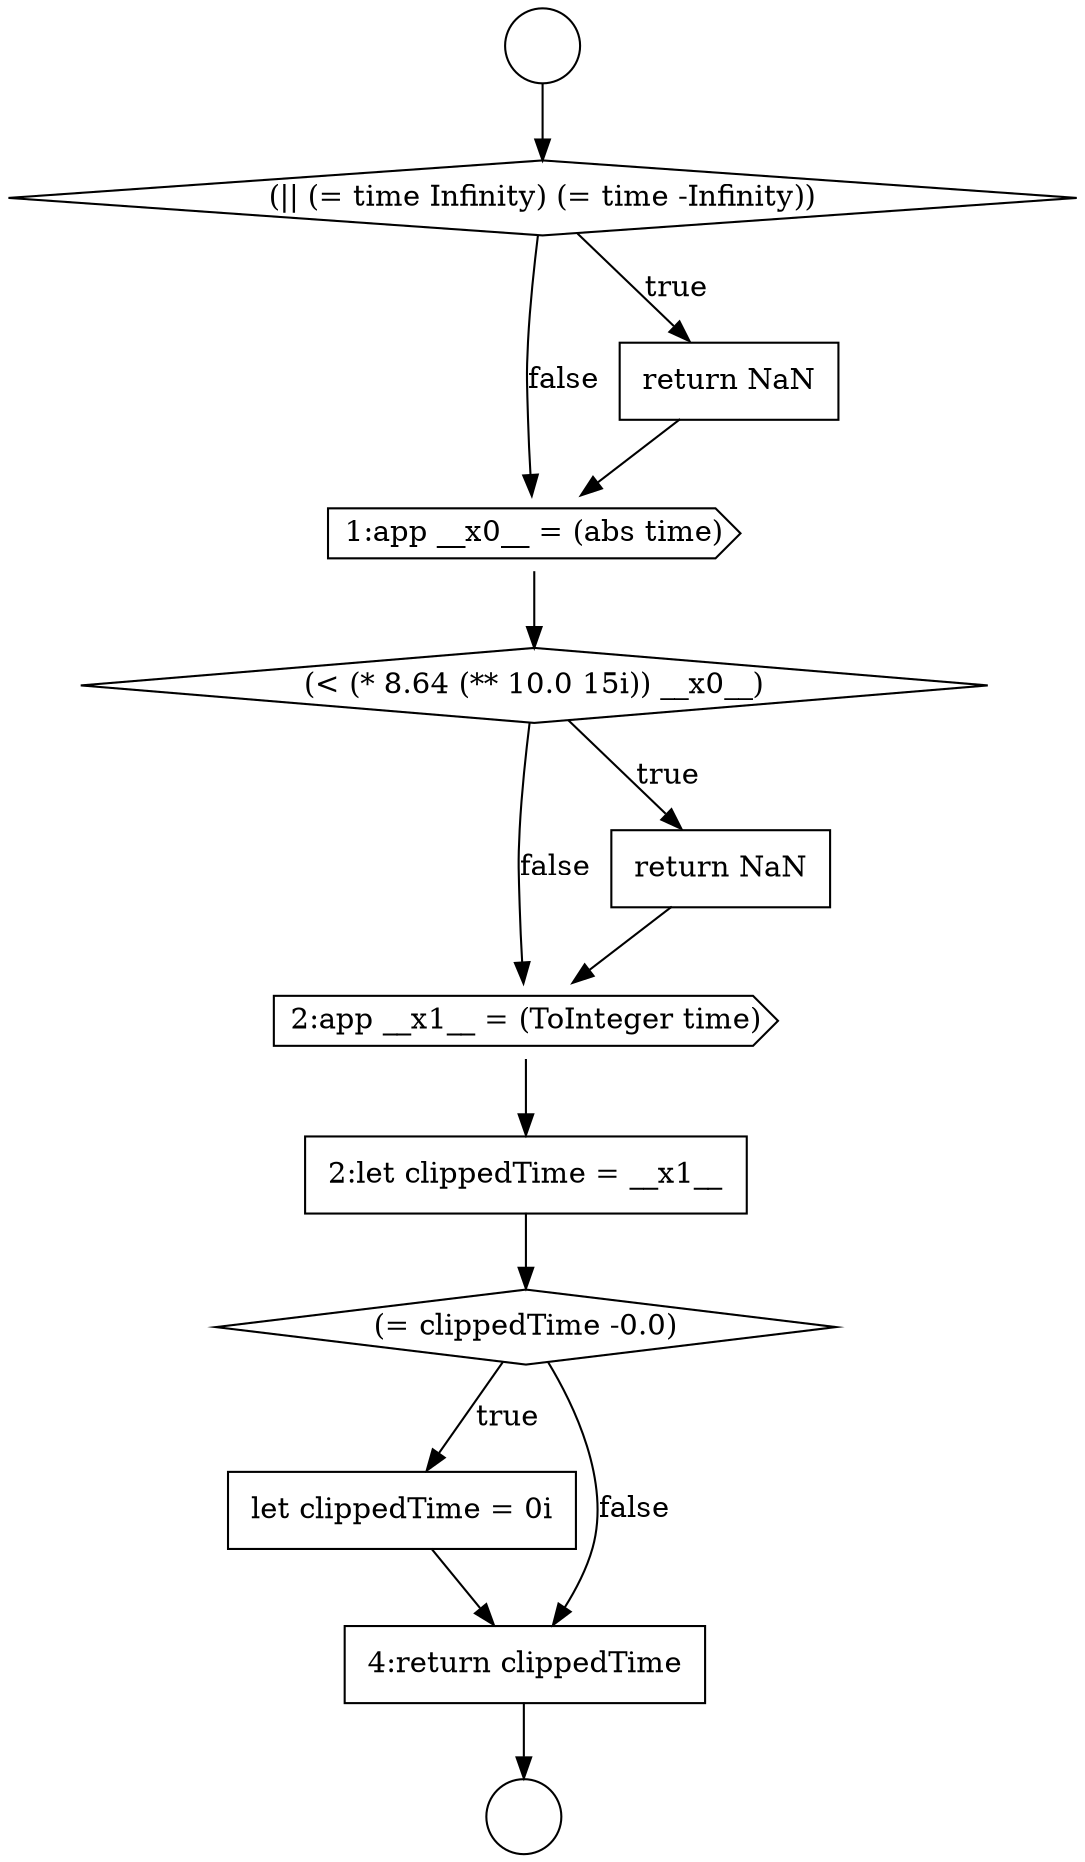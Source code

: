 digraph {
  node11372 [shape=cds, label=<<font color="black">1:app __x0__ = (abs time)</font>> color="black" fillcolor="white" style=filled]
  node11378 [shape=none, margin=0, label=<<font color="black">
    <table border="0" cellborder="1" cellspacing="0" cellpadding="10">
      <tr><td align="left">let clippedTime = 0i</td></tr>
    </table>
  </font>> color="black" fillcolor="white" style=filled]
  node11371 [shape=none, margin=0, label=<<font color="black">
    <table border="0" cellborder="1" cellspacing="0" cellpadding="10">
      <tr><td align="left">return NaN</td></tr>
    </table>
  </font>> color="black" fillcolor="white" style=filled]
  node11376 [shape=none, margin=0, label=<<font color="black">
    <table border="0" cellborder="1" cellspacing="0" cellpadding="10">
      <tr><td align="left">2:let clippedTime = __x1__</td></tr>
    </table>
  </font>> color="black" fillcolor="white" style=filled]
  node11370 [shape=diamond, label=<<font color="black">(|| (= time Infinity) (= time -Infinity))</font>> color="black" fillcolor="white" style=filled]
  node11375 [shape=cds, label=<<font color="black">2:app __x1__ = (ToInteger time)</font>> color="black" fillcolor="white" style=filled]
  node11374 [shape=none, margin=0, label=<<font color="black">
    <table border="0" cellborder="1" cellspacing="0" cellpadding="10">
      <tr><td align="left">return NaN</td></tr>
    </table>
  </font>> color="black" fillcolor="white" style=filled]
  node11369 [shape=circle label=" " color="black" fillcolor="white" style=filled]
  node11377 [shape=diamond, label=<<font color="black">(= clippedTime -0.0)</font>> color="black" fillcolor="white" style=filled]
  node11373 [shape=diamond, label=<<font color="black">(&lt; (* 8.64 (** 10.0 15i)) __x0__)</font>> color="black" fillcolor="white" style=filled]
  node11368 [shape=circle label=" " color="black" fillcolor="white" style=filled]
  node11379 [shape=none, margin=0, label=<<font color="black">
    <table border="0" cellborder="1" cellspacing="0" cellpadding="10">
      <tr><td align="left">4:return clippedTime</td></tr>
    </table>
  </font>> color="black" fillcolor="white" style=filled]
  node11374 -> node11375 [ color="black"]
  node11377 -> node11378 [label=<<font color="black">true</font>> color="black"]
  node11377 -> node11379 [label=<<font color="black">false</font>> color="black"]
  node11376 -> node11377 [ color="black"]
  node11368 -> node11370 [ color="black"]
  node11378 -> node11379 [ color="black"]
  node11379 -> node11369 [ color="black"]
  node11375 -> node11376 [ color="black"]
  node11371 -> node11372 [ color="black"]
  node11373 -> node11374 [label=<<font color="black">true</font>> color="black"]
  node11373 -> node11375 [label=<<font color="black">false</font>> color="black"]
  node11372 -> node11373 [ color="black"]
  node11370 -> node11371 [label=<<font color="black">true</font>> color="black"]
  node11370 -> node11372 [label=<<font color="black">false</font>> color="black"]
}
